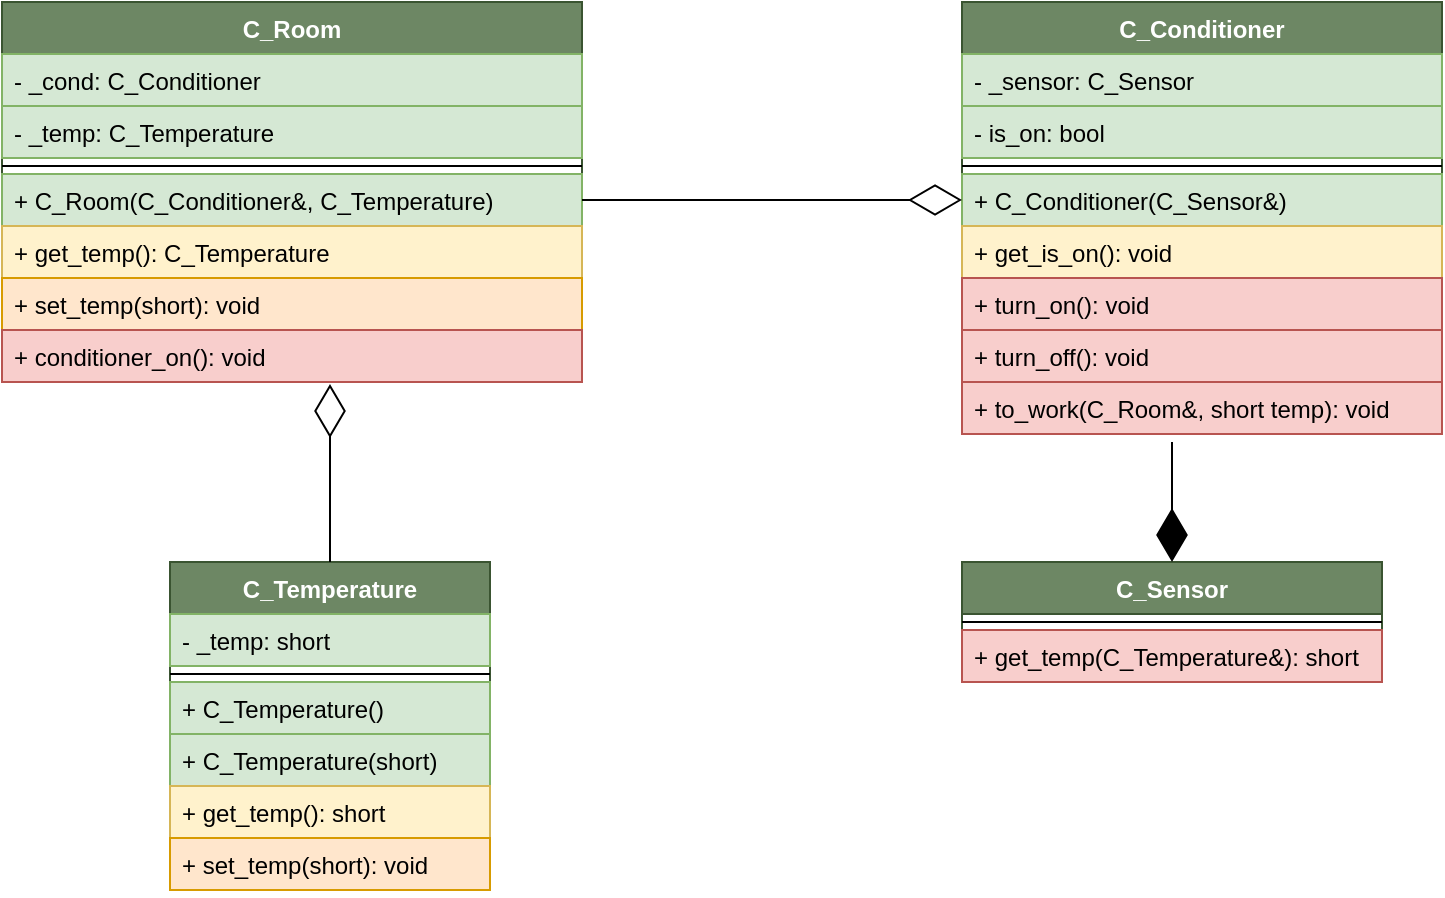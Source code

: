 <mxfile version="15.1.1" type="github">
  <diagram id="z-jtANZs22e85FBNTgwy" name="Page-1">
    <mxGraphModel dx="1422" dy="794" grid="1" gridSize="10" guides="1" tooltips="1" connect="1" arrows="1" fold="1" page="1" pageScale="1" pageWidth="827" pageHeight="1169" math="0" shadow="0">
      <root>
        <mxCell id="0" />
        <mxCell id="1" parent="0" />
        <mxCell id="PfgG8bkOIhA4hFq3LUyv-1" value="C_Temperature" style="swimlane;fontStyle=1;align=center;verticalAlign=top;childLayout=stackLayout;horizontal=1;startSize=26;horizontalStack=0;resizeParent=1;resizeParentMax=0;resizeLast=0;collapsible=1;marginBottom=0;fillColor=#6d8764;strokeColor=#3A5431;fontColor=#ffffff;" vertex="1" parent="1">
          <mxGeometry x="84" y="400" width="160" height="164" as="geometry" />
        </mxCell>
        <mxCell id="PfgG8bkOIhA4hFq3LUyv-2" value="- _temp: short" style="text;strokeColor=#82b366;fillColor=#d5e8d4;align=left;verticalAlign=top;spacingLeft=4;spacingRight=4;overflow=hidden;rotatable=0;points=[[0,0.5],[1,0.5]];portConstraint=eastwest;" vertex="1" parent="PfgG8bkOIhA4hFq3LUyv-1">
          <mxGeometry y="26" width="160" height="26" as="geometry" />
        </mxCell>
        <mxCell id="PfgG8bkOIhA4hFq3LUyv-3" value="" style="line;strokeWidth=1;fillColor=none;align=left;verticalAlign=middle;spacingTop=-1;spacingLeft=3;spacingRight=3;rotatable=0;labelPosition=right;points=[];portConstraint=eastwest;" vertex="1" parent="PfgG8bkOIhA4hFq3LUyv-1">
          <mxGeometry y="52" width="160" height="8" as="geometry" />
        </mxCell>
        <mxCell id="PfgG8bkOIhA4hFq3LUyv-4" value="+ C_Temperature()" style="text;strokeColor=#82b366;fillColor=#d5e8d4;align=left;verticalAlign=top;spacingLeft=4;spacingRight=4;overflow=hidden;rotatable=0;points=[[0,0.5],[1,0.5]];portConstraint=eastwest;" vertex="1" parent="PfgG8bkOIhA4hFq3LUyv-1">
          <mxGeometry y="60" width="160" height="26" as="geometry" />
        </mxCell>
        <mxCell id="PfgG8bkOIhA4hFq3LUyv-5" value="+ C_Temperature(short)" style="text;strokeColor=#82b366;fillColor=#d5e8d4;align=left;verticalAlign=top;spacingLeft=4;spacingRight=4;overflow=hidden;rotatable=0;points=[[0,0.5],[1,0.5]];portConstraint=eastwest;" vertex="1" parent="PfgG8bkOIhA4hFq3LUyv-1">
          <mxGeometry y="86" width="160" height="26" as="geometry" />
        </mxCell>
        <mxCell id="PfgG8bkOIhA4hFq3LUyv-6" value="+ get_temp(): short" style="text;strokeColor=#d6b656;fillColor=#fff2cc;align=left;verticalAlign=top;spacingLeft=4;spacingRight=4;overflow=hidden;rotatable=0;points=[[0,0.5],[1,0.5]];portConstraint=eastwest;" vertex="1" parent="PfgG8bkOIhA4hFq3LUyv-1">
          <mxGeometry y="112" width="160" height="26" as="geometry" />
        </mxCell>
        <mxCell id="PfgG8bkOIhA4hFq3LUyv-7" value="+ set_temp(short): void" style="text;strokeColor=#d79b00;fillColor=#ffe6cc;align=left;verticalAlign=top;spacingLeft=4;spacingRight=4;overflow=hidden;rotatable=0;points=[[0,0.5],[1,0.5]];portConstraint=eastwest;" vertex="1" parent="PfgG8bkOIhA4hFq3LUyv-1">
          <mxGeometry y="138" width="160" height="26" as="geometry" />
        </mxCell>
        <mxCell id="PfgG8bkOIhA4hFq3LUyv-8" value="C_Conditioner" style="swimlane;fontStyle=1;align=center;verticalAlign=top;childLayout=stackLayout;horizontal=1;startSize=26;horizontalStack=0;resizeParent=1;resizeParentMax=0;resizeLast=0;collapsible=1;marginBottom=0;fillColor=#6d8764;strokeColor=#3A5431;fontColor=#ffffff;" vertex="1" parent="1">
          <mxGeometry x="480" y="120" width="240" height="216" as="geometry" />
        </mxCell>
        <mxCell id="PfgG8bkOIhA4hFq3LUyv-9" value="- _sensor: C_Sensor&#xa; " style="text;strokeColor=#82b366;fillColor=#d5e8d4;align=left;verticalAlign=top;spacingLeft=4;spacingRight=4;overflow=hidden;rotatable=0;points=[[0,0.5],[1,0.5]];portConstraint=eastwest;" vertex="1" parent="PfgG8bkOIhA4hFq3LUyv-8">
          <mxGeometry y="26" width="240" height="26" as="geometry" />
        </mxCell>
        <mxCell id="PfgG8bkOIhA4hFq3LUyv-16" value="- is_on: bool" style="text;strokeColor=#82b366;fillColor=#d5e8d4;align=left;verticalAlign=top;spacingLeft=4;spacingRight=4;overflow=hidden;rotatable=0;points=[[0,0.5],[1,0.5]];portConstraint=eastwest;" vertex="1" parent="PfgG8bkOIhA4hFq3LUyv-8">
          <mxGeometry y="52" width="240" height="26" as="geometry" />
        </mxCell>
        <mxCell id="PfgG8bkOIhA4hFq3LUyv-10" value="" style="line;strokeWidth=1;fillColor=none;align=left;verticalAlign=middle;spacingTop=-1;spacingLeft=3;spacingRight=3;rotatable=0;labelPosition=right;points=[];portConstraint=eastwest;" vertex="1" parent="PfgG8bkOIhA4hFq3LUyv-8">
          <mxGeometry y="78" width="240" height="8" as="geometry" />
        </mxCell>
        <mxCell id="PfgG8bkOIhA4hFq3LUyv-11" value="+ C_Conditioner(C_Sensor&amp;)" style="text;strokeColor=#82b366;fillColor=#d5e8d4;align=left;verticalAlign=top;spacingLeft=4;spacingRight=4;overflow=hidden;rotatable=0;points=[[0,0.5],[1,0.5]];portConstraint=eastwest;" vertex="1" parent="PfgG8bkOIhA4hFq3LUyv-8">
          <mxGeometry y="86" width="240" height="26" as="geometry" />
        </mxCell>
        <mxCell id="PfgG8bkOIhA4hFq3LUyv-22" value="+ get_is_on(): void" style="text;strokeColor=#d6b656;fillColor=#fff2cc;align=left;verticalAlign=top;spacingLeft=4;spacingRight=4;overflow=hidden;rotatable=0;points=[[0,0.5],[1,0.5]];portConstraint=eastwest;" vertex="1" parent="PfgG8bkOIhA4hFq3LUyv-8">
          <mxGeometry y="112" width="240" height="26" as="geometry" />
        </mxCell>
        <mxCell id="PfgG8bkOIhA4hFq3LUyv-17" value="+ turn_on(): void" style="text;strokeColor=#b85450;fillColor=#f8cecc;align=left;verticalAlign=top;spacingLeft=4;spacingRight=4;overflow=hidden;rotatable=0;points=[[0,0.5],[1,0.5]];portConstraint=eastwest;" vertex="1" parent="PfgG8bkOIhA4hFq3LUyv-8">
          <mxGeometry y="138" width="240" height="26" as="geometry" />
        </mxCell>
        <mxCell id="PfgG8bkOIhA4hFq3LUyv-18" value="+ turn_off(): void" style="text;strokeColor=#b85450;fillColor=#f8cecc;align=left;verticalAlign=top;spacingLeft=4;spacingRight=4;overflow=hidden;rotatable=0;points=[[0,0.5],[1,0.5]];portConstraint=eastwest;" vertex="1" parent="PfgG8bkOIhA4hFq3LUyv-8">
          <mxGeometry y="164" width="240" height="26" as="geometry" />
        </mxCell>
        <mxCell id="PfgG8bkOIhA4hFq3LUyv-20" value="+ to_work(C_Room&amp;, short temp): void" style="text;strokeColor=#b85450;fillColor=#f8cecc;align=left;verticalAlign=top;spacingLeft=4;spacingRight=4;overflow=hidden;rotatable=0;points=[[0,0.5],[1,0.5]];portConstraint=eastwest;" vertex="1" parent="PfgG8bkOIhA4hFq3LUyv-8">
          <mxGeometry y="190" width="240" height="26" as="geometry" />
        </mxCell>
        <mxCell id="PfgG8bkOIhA4hFq3LUyv-12" value="C_Sensor" style="swimlane;fontStyle=1;align=center;verticalAlign=top;childLayout=stackLayout;horizontal=1;startSize=26;horizontalStack=0;resizeParent=1;resizeParentMax=0;resizeLast=0;collapsible=1;marginBottom=0;fillColor=#6d8764;strokeColor=#3A5431;fontColor=#ffffff;" vertex="1" parent="1">
          <mxGeometry x="480" y="400" width="210" height="60" as="geometry" />
        </mxCell>
        <mxCell id="PfgG8bkOIhA4hFq3LUyv-14" value="" style="line;strokeWidth=1;fillColor=none;align=left;verticalAlign=middle;spacingTop=-1;spacingLeft=3;spacingRight=3;rotatable=0;labelPosition=right;points=[];portConstraint=eastwest;" vertex="1" parent="PfgG8bkOIhA4hFq3LUyv-12">
          <mxGeometry y="26" width="210" height="8" as="geometry" />
        </mxCell>
        <mxCell id="PfgG8bkOIhA4hFq3LUyv-15" value="+ get_temp(C_Temperature&amp;): short" style="text;strokeColor=#b85450;fillColor=#f8cecc;align=left;verticalAlign=top;spacingLeft=4;spacingRight=4;overflow=hidden;rotatable=0;points=[[0,0.5],[1,0.5]];portConstraint=eastwest;" vertex="1" parent="PfgG8bkOIhA4hFq3LUyv-12">
          <mxGeometry y="34" width="210" height="26" as="geometry" />
        </mxCell>
        <mxCell id="PfgG8bkOIhA4hFq3LUyv-23" value="C_Room" style="swimlane;fontStyle=1;align=center;verticalAlign=top;childLayout=stackLayout;horizontal=1;startSize=26;horizontalStack=0;resizeParent=1;resizeParentMax=0;resizeLast=0;collapsible=1;marginBottom=0;fillColor=#6d8764;strokeColor=#3A5431;fontColor=#ffffff;" vertex="1" parent="1">
          <mxGeometry y="120" width="290" height="190" as="geometry" />
        </mxCell>
        <mxCell id="PfgG8bkOIhA4hFq3LUyv-24" value="- _cond: C_Conditioner" style="text;strokeColor=#82b366;fillColor=#d5e8d4;align=left;verticalAlign=top;spacingLeft=4;spacingRight=4;overflow=hidden;rotatable=0;points=[[0,0.5],[1,0.5]];portConstraint=eastwest;" vertex="1" parent="PfgG8bkOIhA4hFq3LUyv-23">
          <mxGeometry y="26" width="290" height="26" as="geometry" />
        </mxCell>
        <mxCell id="PfgG8bkOIhA4hFq3LUyv-27" value="- _temp: C_Temperature" style="text;strokeColor=#82b366;fillColor=#d5e8d4;align=left;verticalAlign=top;spacingLeft=4;spacingRight=4;overflow=hidden;rotatable=0;points=[[0,0.5],[1,0.5]];portConstraint=eastwest;" vertex="1" parent="PfgG8bkOIhA4hFq3LUyv-23">
          <mxGeometry y="52" width="290" height="26" as="geometry" />
        </mxCell>
        <mxCell id="PfgG8bkOIhA4hFq3LUyv-25" value="" style="line;strokeWidth=1;fillColor=none;align=left;verticalAlign=middle;spacingTop=-1;spacingLeft=3;spacingRight=3;rotatable=0;labelPosition=right;points=[];portConstraint=eastwest;" vertex="1" parent="PfgG8bkOIhA4hFq3LUyv-23">
          <mxGeometry y="78" width="290" height="8" as="geometry" />
        </mxCell>
        <mxCell id="PfgG8bkOIhA4hFq3LUyv-26" value="+ C_Room(C_Conditioner&amp;, C_Temperature)" style="text;strokeColor=#82b366;fillColor=#d5e8d4;align=left;verticalAlign=top;spacingLeft=4;spacingRight=4;overflow=hidden;rotatable=0;points=[[0,0.5],[1,0.5]];portConstraint=eastwest;" vertex="1" parent="PfgG8bkOIhA4hFq3LUyv-23">
          <mxGeometry y="86" width="290" height="26" as="geometry" />
        </mxCell>
        <mxCell id="PfgG8bkOIhA4hFq3LUyv-33" value="+ get_temp(): C_Temperature" style="text;strokeColor=#d6b656;fillColor=#fff2cc;align=left;verticalAlign=top;spacingLeft=4;spacingRight=4;overflow=hidden;rotatable=0;points=[[0,0.5],[1,0.5]];portConstraint=eastwest;" vertex="1" parent="PfgG8bkOIhA4hFq3LUyv-23">
          <mxGeometry y="112" width="290" height="26" as="geometry" />
        </mxCell>
        <mxCell id="PfgG8bkOIhA4hFq3LUyv-34" value="+ set_temp(short): void" style="text;strokeColor=#d79b00;fillColor=#ffe6cc;align=left;verticalAlign=top;spacingLeft=4;spacingRight=4;overflow=hidden;rotatable=0;points=[[0,0.5],[1,0.5]];portConstraint=eastwest;" vertex="1" parent="PfgG8bkOIhA4hFq3LUyv-23">
          <mxGeometry y="138" width="290" height="26" as="geometry" />
        </mxCell>
        <mxCell id="PfgG8bkOIhA4hFq3LUyv-28" value="+ conditioner_on(): void" style="text;align=left;verticalAlign=top;spacingLeft=4;spacingRight=4;overflow=hidden;rotatable=0;points=[[0,0.5],[1,0.5]];portConstraint=eastwest;fillColor=#f8cecc;strokeColor=#b85450;" vertex="1" parent="PfgG8bkOIhA4hFq3LUyv-23">
          <mxGeometry y="164" width="290" height="26" as="geometry" />
        </mxCell>
        <mxCell id="PfgG8bkOIhA4hFq3LUyv-30" value="" style="endArrow=diamondThin;endFill=1;endSize=24;html=1;entryX=0.5;entryY=0;entryDx=0;entryDy=0;" edge="1" parent="1" target="PfgG8bkOIhA4hFq3LUyv-12">
          <mxGeometry width="160" relative="1" as="geometry">
            <mxPoint x="585" y="340" as="sourcePoint" />
            <mxPoint x="500" y="240" as="targetPoint" />
          </mxGeometry>
        </mxCell>
        <mxCell id="PfgG8bkOIhA4hFq3LUyv-31" value="" style="endArrow=diamondThin;endFill=0;endSize=24;html=1;entryX=0;entryY=0.5;entryDx=0;entryDy=0;exitX=1;exitY=0.5;exitDx=0;exitDy=0;" edge="1" parent="1" source="PfgG8bkOIhA4hFq3LUyv-26" target="PfgG8bkOIhA4hFq3LUyv-11">
          <mxGeometry width="160" relative="1" as="geometry">
            <mxPoint x="300" y="219" as="sourcePoint" />
            <mxPoint x="500" y="240" as="targetPoint" />
          </mxGeometry>
        </mxCell>
        <mxCell id="PfgG8bkOIhA4hFq3LUyv-32" value="" style="endArrow=diamondThin;endFill=0;endSize=24;html=1;exitX=0.5;exitY=0;exitDx=0;exitDy=0;" edge="1" parent="1" source="PfgG8bkOIhA4hFq3LUyv-1">
          <mxGeometry width="160" relative="1" as="geometry">
            <mxPoint x="340" y="240" as="sourcePoint" />
            <mxPoint x="164" y="311" as="targetPoint" />
          </mxGeometry>
        </mxCell>
      </root>
    </mxGraphModel>
  </diagram>
</mxfile>
